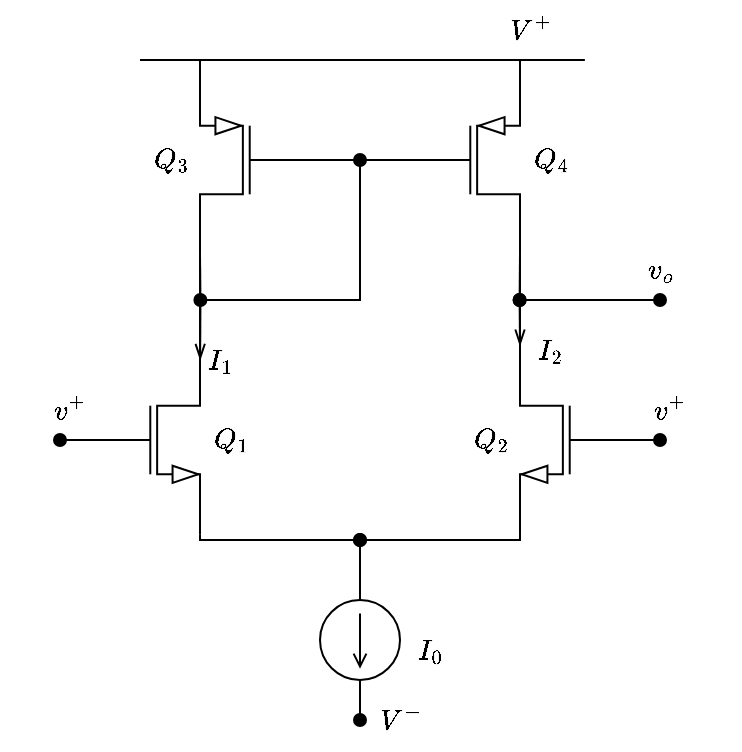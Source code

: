 <mxfile version="20.3.0" type="device"><diagram id="ZMCikYxCL3FMZohdvifa" name="Page-1"><mxGraphModel dx="614" dy="408" grid="1" gridSize="10" guides="1" tooltips="1" connect="1" arrows="1" fold="1" page="1" pageScale="1" pageWidth="850" pageHeight="1100" math="1" shadow="0"><root><mxCell id="0"/><mxCell id="1" parent="0"/><mxCell id="ZeQuQIlTNxOfTqmsYTDY-1" style="edgeStyle=orthogonalEdgeStyle;rounded=0;orthogonalLoop=1;jettySize=auto;html=1;exitX=1;exitY=0;exitDx=0;exitDy=0;exitPerimeter=0;endArrow=oval;endFill=1;" edge="1" parent="1" source="ZeQuQIlTNxOfTqmsYTDY-3"><mxGeometry relative="1" as="geometry"><mxPoint x="160.2" y="200" as="targetPoint"/></mxGeometry></mxCell><mxCell id="ZeQuQIlTNxOfTqmsYTDY-2" style="edgeStyle=orthogonalEdgeStyle;rounded=0;orthogonalLoop=1;jettySize=auto;html=1;exitX=1;exitY=1;exitDx=0;exitDy=0;exitPerimeter=0;endArrow=oval;endFill=1;" edge="1" parent="1" source="ZeQuQIlTNxOfTqmsYTDY-3"><mxGeometry relative="1" as="geometry"><mxPoint x="240" y="320" as="targetPoint"/><Array as="points"><mxPoint x="160" y="320"/></Array></mxGeometry></mxCell><mxCell id="ZeQuQIlTNxOfTqmsYTDY-31" style="edgeStyle=orthogonalEdgeStyle;rounded=0;orthogonalLoop=1;jettySize=auto;html=1;exitX=0;exitY=0.5;exitDx=0;exitDy=0;exitPerimeter=0;endArrow=oval;endFill=1;" edge="1" parent="1" source="ZeQuQIlTNxOfTqmsYTDY-3"><mxGeometry relative="1" as="geometry"><mxPoint x="90" y="269.69" as="targetPoint"/></mxGeometry></mxCell><mxCell id="ZeQuQIlTNxOfTqmsYTDY-3" value="" style="verticalLabelPosition=bottom;shadow=0;dashed=0;align=center;html=1;verticalAlign=top;shape=mxgraph.electrical.transistors.nmos;pointerEvents=1;" vertex="1" parent="1"><mxGeometry x="100" y="220" width="60" height="100" as="geometry"/></mxCell><mxCell id="ZeQuQIlTNxOfTqmsYTDY-4" style="edgeStyle=orthogonalEdgeStyle;rounded=0;orthogonalLoop=1;jettySize=auto;html=1;exitX=1;exitY=0;exitDx=0;exitDy=0;exitPerimeter=0;endArrow=oval;endFill=1;" edge="1" parent="1" source="ZeQuQIlTNxOfTqmsYTDY-6"><mxGeometry relative="1" as="geometry"><mxPoint x="319.81" y="200" as="targetPoint"/></mxGeometry></mxCell><mxCell id="ZeQuQIlTNxOfTqmsYTDY-5" style="edgeStyle=orthogonalEdgeStyle;rounded=0;orthogonalLoop=1;jettySize=auto;html=1;exitX=1;exitY=1;exitDx=0;exitDy=0;exitPerimeter=0;endArrow=oval;endFill=1;" edge="1" parent="1" source="ZeQuQIlTNxOfTqmsYTDY-6"><mxGeometry relative="1" as="geometry"><mxPoint x="240" y="320" as="targetPoint"/><Array as="points"><mxPoint x="320" y="320"/></Array></mxGeometry></mxCell><mxCell id="ZeQuQIlTNxOfTqmsYTDY-23" style="edgeStyle=orthogonalEdgeStyle;rounded=0;orthogonalLoop=1;jettySize=auto;html=1;exitX=1;exitY=1;exitDx=0;exitDy=0;exitPerimeter=0;entryX=0;entryY=0.5;entryDx=0;entryDy=0;entryPerimeter=0;endArrow=none;endFill=0;" edge="1" parent="1" source="ZeQuQIlTNxOfTqmsYTDY-6" target="ZeQuQIlTNxOfTqmsYTDY-22"><mxGeometry relative="1" as="geometry"><Array as="points"><mxPoint x="320" y="320"/><mxPoint x="240" y="320"/></Array></mxGeometry></mxCell><mxCell id="ZeQuQIlTNxOfTqmsYTDY-27" style="edgeStyle=orthogonalEdgeStyle;rounded=0;orthogonalLoop=1;jettySize=auto;html=1;exitX=1;exitY=0;exitDx=0;exitDy=0;exitPerimeter=0;endArrow=oval;endFill=1;" edge="1" parent="1" source="ZeQuQIlTNxOfTqmsYTDY-6"><mxGeometry relative="1" as="geometry"><mxPoint x="390" y="200" as="targetPoint"/><Array as="points"><mxPoint x="320" y="200"/></Array></mxGeometry></mxCell><mxCell id="ZeQuQIlTNxOfTqmsYTDY-32" style="edgeStyle=orthogonalEdgeStyle;rounded=0;orthogonalLoop=1;jettySize=auto;html=1;exitX=0;exitY=0.5;exitDx=0;exitDy=0;exitPerimeter=0;endArrow=oval;endFill=1;" edge="1" parent="1" source="ZeQuQIlTNxOfTqmsYTDY-6"><mxGeometry relative="1" as="geometry"><mxPoint x="390" y="269.69" as="targetPoint"/></mxGeometry></mxCell><mxCell id="ZeQuQIlTNxOfTqmsYTDY-6" value="" style="verticalLabelPosition=bottom;shadow=0;dashed=0;align=center;html=1;verticalAlign=top;shape=mxgraph.electrical.transistors.nmos;pointerEvents=1;flipH=1;" vertex="1" parent="1"><mxGeometry x="320" y="220" width="60" height="100" as="geometry"/></mxCell><mxCell id="ZeQuQIlTNxOfTqmsYTDY-7" style="edgeStyle=orthogonalEdgeStyle;rounded=0;orthogonalLoop=1;jettySize=auto;html=1;exitX=1;exitY=1;exitDx=0;exitDy=0;exitPerimeter=0;endArrow=none;endFill=0;" edge="1" parent="1" source="ZeQuQIlTNxOfTqmsYTDY-12"><mxGeometry relative="1" as="geometry"><mxPoint x="160.2" y="200" as="targetPoint"/></mxGeometry></mxCell><mxCell id="ZeQuQIlTNxOfTqmsYTDY-8" style="edgeStyle=orthogonalEdgeStyle;rounded=0;orthogonalLoop=1;jettySize=auto;html=1;exitX=0;exitY=0.5;exitDx=0;exitDy=0;exitPerimeter=0;entryX=0;entryY=0.5;entryDx=0;entryDy=0;entryPerimeter=0;startArrow=none;startFill=0;endArrow=none;endFill=0;" edge="1" parent="1" source="ZeQuQIlTNxOfTqmsYTDY-12" target="ZeQuQIlTNxOfTqmsYTDY-15"><mxGeometry relative="1" as="geometry"/></mxCell><mxCell id="ZeQuQIlTNxOfTqmsYTDY-9" style="edgeStyle=orthogonalEdgeStyle;rounded=0;orthogonalLoop=1;jettySize=auto;html=1;exitX=1;exitY=0;exitDx=0;exitDy=0;exitPerimeter=0;entryX=1;entryY=0;entryDx=0;entryDy=0;entryPerimeter=0;startArrow=none;startFill=0;endArrow=none;endFill=0;" edge="1" parent="1" source="ZeQuQIlTNxOfTqmsYTDY-12" target="ZeQuQIlTNxOfTqmsYTDY-15"><mxGeometry relative="1" as="geometry"><Array as="points"><mxPoint x="160" y="80"/><mxPoint x="320" y="80"/></Array></mxGeometry></mxCell><mxCell id="ZeQuQIlTNxOfTqmsYTDY-10" style="edgeStyle=orthogonalEdgeStyle;rounded=0;orthogonalLoop=1;jettySize=auto;html=1;exitX=1;exitY=0;exitDx=0;exitDy=0;exitPerimeter=0;startArrow=none;startFill=0;endArrow=none;endFill=0;" edge="1" parent="1" source="ZeQuQIlTNxOfTqmsYTDY-12"><mxGeometry relative="1" as="geometry"><mxPoint x="130" y="80" as="targetPoint"/><Array as="points"><mxPoint x="160" y="80"/><mxPoint x="130" y="80"/></Array></mxGeometry></mxCell><mxCell id="ZeQuQIlTNxOfTqmsYTDY-11" style="edgeStyle=orthogonalEdgeStyle;rounded=0;orthogonalLoop=1;jettySize=auto;html=1;exitX=0;exitY=0.5;exitDx=0;exitDy=0;exitPerimeter=0;entryX=1;entryY=0;entryDx=0;entryDy=0;entryPerimeter=0;startArrow=none;startFill=0;endArrow=none;endFill=0;" edge="1" parent="1" source="ZeQuQIlTNxOfTqmsYTDY-12" target="ZeQuQIlTNxOfTqmsYTDY-3"><mxGeometry relative="1" as="geometry"/></mxCell><mxCell id="ZeQuQIlTNxOfTqmsYTDY-34" style="rounded=0;orthogonalLoop=1;jettySize=auto;html=1;exitX=1;exitY=1;exitDx=0;exitDy=0;exitPerimeter=0;entryX=1.002;entryY=0.076;entryDx=0;entryDy=0;entryPerimeter=0;endArrow=openThin;endFill=0;" edge="1" parent="1" source="ZeQuQIlTNxOfTqmsYTDY-12" target="ZeQuQIlTNxOfTqmsYTDY-3"><mxGeometry relative="1" as="geometry"/></mxCell><mxCell id="ZeQuQIlTNxOfTqmsYTDY-12" value="" style="verticalLabelPosition=bottom;shadow=0;dashed=0;align=center;html=1;verticalAlign=top;shape=mxgraph.electrical.transistors.pmos;pointerEvents=1;flipV=0;flipH=1;" vertex="1" parent="1"><mxGeometry x="160" y="80" width="60" height="100" as="geometry"/></mxCell><mxCell id="ZeQuQIlTNxOfTqmsYTDY-13" style="edgeStyle=orthogonalEdgeStyle;rounded=0;orthogonalLoop=1;jettySize=auto;html=1;exitX=1;exitY=1;exitDx=0;exitDy=0;exitPerimeter=0;endArrow=oval;endFill=1;" edge="1" parent="1" source="ZeQuQIlTNxOfTqmsYTDY-15"><mxGeometry relative="1" as="geometry"><mxPoint x="319.81" y="200" as="targetPoint"/></mxGeometry></mxCell><mxCell id="ZeQuQIlTNxOfTqmsYTDY-14" style="edgeStyle=orthogonalEdgeStyle;rounded=0;orthogonalLoop=1;jettySize=auto;html=1;exitX=0;exitY=0.5;exitDx=0;exitDy=0;exitPerimeter=0;startArrow=none;startFill=0;endArrow=oval;endFill=1;" edge="1" parent="1" source="ZeQuQIlTNxOfTqmsYTDY-15"><mxGeometry relative="1" as="geometry"><mxPoint x="240" y="130.111" as="targetPoint"/></mxGeometry></mxCell><mxCell id="ZeQuQIlTNxOfTqmsYTDY-26" style="edgeStyle=orthogonalEdgeStyle;rounded=0;orthogonalLoop=1;jettySize=auto;html=1;exitX=1;exitY=0;exitDx=0;exitDy=0;exitPerimeter=0;entryX=0.892;entryY=1.001;entryDx=0;entryDy=0;entryPerimeter=0;endArrow=none;endFill=0;" edge="1" parent="1" source="ZeQuQIlTNxOfTqmsYTDY-15" target="ZeQuQIlTNxOfTqmsYTDY-17"><mxGeometry relative="1" as="geometry"><Array as="points"><mxPoint x="320" y="80"/></Array></mxGeometry></mxCell><mxCell id="ZeQuQIlTNxOfTqmsYTDY-36" style="edgeStyle=orthogonalEdgeStyle;rounded=0;orthogonalLoop=1;jettySize=auto;html=1;exitX=1;exitY=1;exitDx=0;exitDy=0;exitPerimeter=0;entryX=1;entryY=0;entryDx=0;entryDy=0;entryPerimeter=0;endArrow=openThin;endFill=0;" edge="1" parent="1" source="ZeQuQIlTNxOfTqmsYTDY-15" target="ZeQuQIlTNxOfTqmsYTDY-6"><mxGeometry relative="1" as="geometry"/></mxCell><mxCell id="ZeQuQIlTNxOfTqmsYTDY-15" value="" style="verticalLabelPosition=bottom;shadow=0;dashed=0;align=center;html=1;verticalAlign=top;shape=mxgraph.electrical.transistors.pmos;pointerEvents=1;" vertex="1" parent="1"><mxGeometry x="260" y="80" width="60" height="100" as="geometry"/></mxCell><mxCell id="ZeQuQIlTNxOfTqmsYTDY-16" style="edgeStyle=orthogonalEdgeStyle;rounded=0;orthogonalLoop=1;jettySize=auto;html=1;exitX=0;exitY=0.5;exitDx=0;exitDy=0;exitPerimeter=0;endArrow=oval;endFill=1;" edge="1" parent="1"><mxGeometry relative="1" as="geometry"><mxPoint x="240.2" y="320" as="targetPoint"/><mxPoint x="240" y="320" as="sourcePoint"/></mxGeometry></mxCell><mxCell id="ZeQuQIlTNxOfTqmsYTDY-17" value="$$V^+$$" style="text;html=1;align=center;verticalAlign=middle;resizable=0;points=[];autosize=1;strokeColor=none;fillColor=none;" vertex="1" parent="1"><mxGeometry x="290" y="50" width="70" height="30" as="geometry"/></mxCell><mxCell id="ZeQuQIlTNxOfTqmsYTDY-18" value="$$Q_1$$" style="text;html=1;align=center;verticalAlign=middle;resizable=0;points=[];autosize=1;strokeColor=none;fillColor=none;" vertex="1" parent="1"><mxGeometry x="140" y="255" width="70" height="30" as="geometry"/></mxCell><mxCell id="ZeQuQIlTNxOfTqmsYTDY-19" value="$$Q_2$$" style="text;html=1;align=center;verticalAlign=middle;resizable=0;points=[];autosize=1;strokeColor=none;fillColor=none;" vertex="1" parent="1"><mxGeometry x="270" y="255" width="70" height="30" as="geometry"/></mxCell><mxCell id="ZeQuQIlTNxOfTqmsYTDY-20" value="$$Q_3$$" style="text;html=1;align=center;verticalAlign=middle;resizable=0;points=[];autosize=1;strokeColor=none;fillColor=none;" vertex="1" parent="1"><mxGeometry x="110" y="115" width="70" height="30" as="geometry"/></mxCell><mxCell id="ZeQuQIlTNxOfTqmsYTDY-21" value="$$Q_4$$" style="text;html=1;align=center;verticalAlign=middle;resizable=0;points=[];autosize=1;strokeColor=none;fillColor=none;" vertex="1" parent="1"><mxGeometry x="300" y="115" width="70" height="30" as="geometry"/></mxCell><mxCell id="ZeQuQIlTNxOfTqmsYTDY-24" style="edgeStyle=orthogonalEdgeStyle;rounded=0;orthogonalLoop=1;jettySize=auto;html=1;exitX=1;exitY=0.5;exitDx=0;exitDy=0;exitPerimeter=0;endArrow=oval;endFill=1;" edge="1" parent="1" source="ZeQuQIlTNxOfTqmsYTDY-22"><mxGeometry relative="1" as="geometry"><mxPoint x="240" y="410" as="targetPoint"/></mxGeometry></mxCell><mxCell id="ZeQuQIlTNxOfTqmsYTDY-22" value="" style="pointerEvents=1;verticalLabelPosition=bottom;shadow=0;dashed=0;align=center;html=1;verticalAlign=top;shape=mxgraph.electrical.signal_sources.source;aspect=fixed;points=[[0.5,0,0],[1,0.5,0],[0.5,1,0],[0,0.5,0]];elSignalType=dc1;rotation=90;" vertex="1" parent="1"><mxGeometry x="220" y="350" width="40" height="40" as="geometry"/></mxCell><mxCell id="ZeQuQIlTNxOfTqmsYTDY-25" value="$$V^-$$" style="text;html=1;align=center;verticalAlign=middle;resizable=0;points=[];autosize=1;strokeColor=none;fillColor=none;" vertex="1" parent="1"><mxGeometry x="225" y="395" width="70" height="30" as="geometry"/></mxCell><mxCell id="ZeQuQIlTNxOfTqmsYTDY-28" value="$$v^+$$" style="text;html=1;align=center;verticalAlign=middle;resizable=0;points=[];autosize=1;strokeColor=none;fillColor=none;" vertex="1" parent="1"><mxGeometry x="60" y="240" width="70" height="30" as="geometry"/></mxCell><mxCell id="ZeQuQIlTNxOfTqmsYTDY-29" value="$$v^+$$" style="text;html=1;align=center;verticalAlign=middle;resizable=0;points=[];autosize=1;strokeColor=none;fillColor=none;" vertex="1" parent="1"><mxGeometry x="360" y="240" width="70" height="30" as="geometry"/></mxCell><mxCell id="ZeQuQIlTNxOfTqmsYTDY-30" value="$$v_o$$" style="text;html=1;align=center;verticalAlign=middle;resizable=0;points=[];autosize=1;strokeColor=none;fillColor=none;" vertex="1" parent="1"><mxGeometry x="355" y="170" width="70" height="30" as="geometry"/></mxCell><mxCell id="ZeQuQIlTNxOfTqmsYTDY-33" value="$$I_0$$" style="text;html=1;align=center;verticalAlign=middle;resizable=0;points=[];autosize=1;strokeColor=none;fillColor=none;" vertex="1" parent="1"><mxGeometry x="240" y="360" width="70" height="30" as="geometry"/></mxCell><mxCell id="ZeQuQIlTNxOfTqmsYTDY-37" value="$$I_1$$" style="text;html=1;align=center;verticalAlign=middle;resizable=0;points=[];autosize=1;strokeColor=none;fillColor=none;" vertex="1" parent="1"><mxGeometry x="135" y="215" width="70" height="30" as="geometry"/></mxCell><mxCell id="ZeQuQIlTNxOfTqmsYTDY-38" value="$$I_2$$" style="text;html=1;align=center;verticalAlign=middle;resizable=0;points=[];autosize=1;strokeColor=none;fillColor=none;" vertex="1" parent="1"><mxGeometry x="300" y="210" width="70" height="30" as="geometry"/></mxCell></root></mxGraphModel></diagram></mxfile>